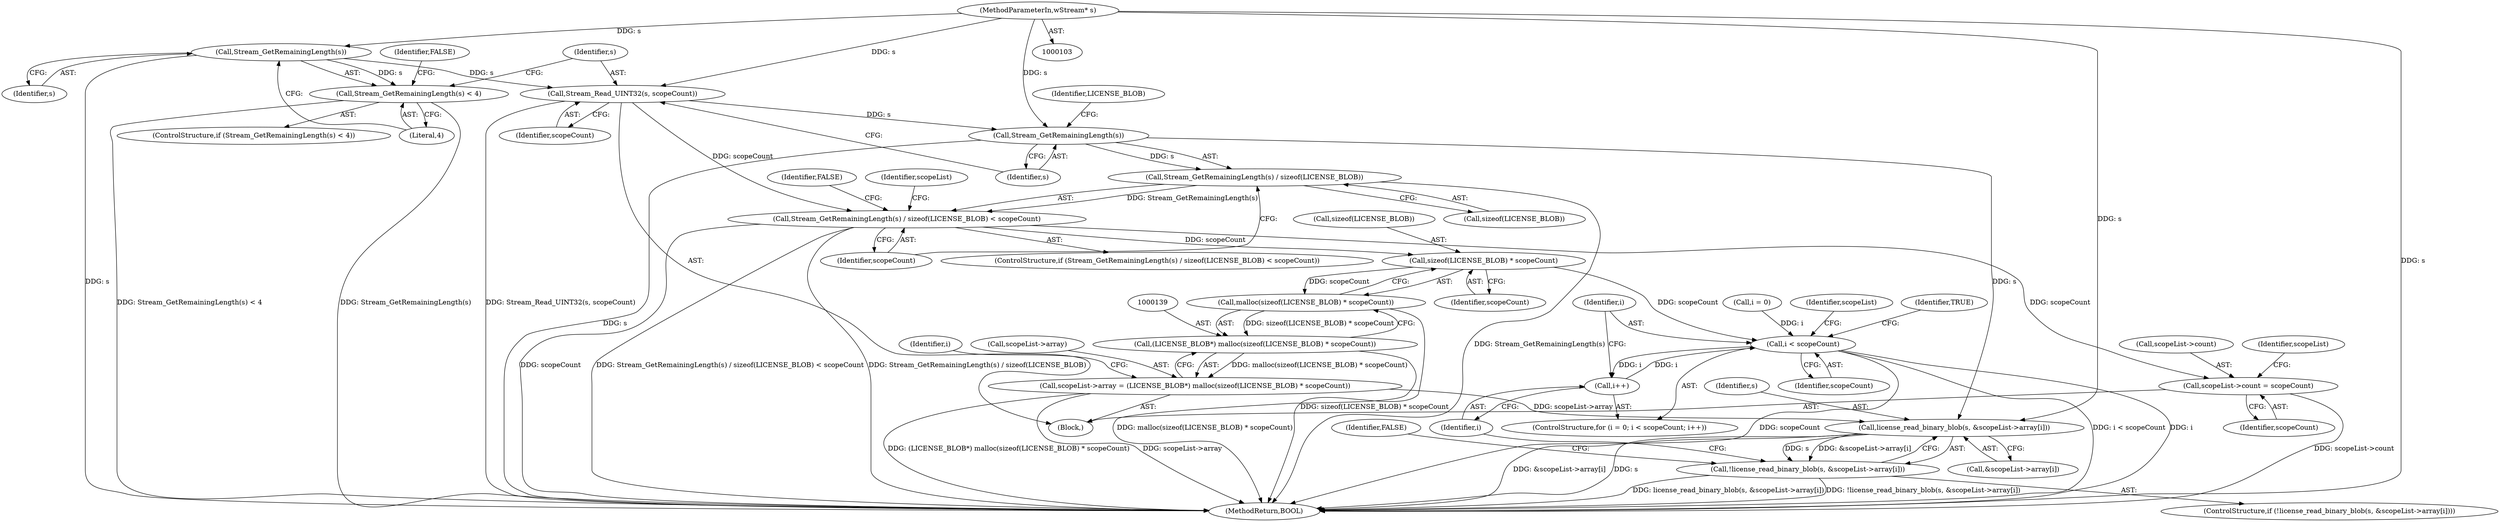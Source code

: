 digraph "0_FreeRDP_e2745807c4c3e0a590c0f69a9b655dc74ebaa03e@API" {
"1000111" [label="(Call,Stream_GetRemainingLength(s))"];
"1000104" [label="(MethodParameterIn,wStream* s)"];
"1000110" [label="(Call,Stream_GetRemainingLength(s) < 4)"];
"1000116" [label="(Call,Stream_Read_UINT32(s, scopeCount))"];
"1000122" [label="(Call,Stream_GetRemainingLength(s))"];
"1000121" [label="(Call,Stream_GetRemainingLength(s) / sizeof(LICENSE_BLOB))"];
"1000120" [label="(Call,Stream_GetRemainingLength(s) / sizeof(LICENSE_BLOB) < scopeCount)"];
"1000129" [label="(Call,scopeList->count = scopeCount)"];
"1000141" [label="(Call,sizeof(LICENSE_BLOB) * scopeCount)"];
"1000140" [label="(Call,malloc(sizeof(LICENSE_BLOB) * scopeCount))"];
"1000138" [label="(Call,(LICENSE_BLOB*) malloc(sizeof(LICENSE_BLOB) * scopeCount))"];
"1000134" [label="(Call,scopeList->array = (LICENSE_BLOB*) malloc(sizeof(LICENSE_BLOB) * scopeCount))"];
"1000166" [label="(Call,license_read_binary_blob(s, &scopeList->array[i]))"];
"1000165" [label="(Call,!license_read_binary_blob(s, &scopeList->array[i]))"];
"1000149" [label="(Call,i < scopeCount)"];
"1000152" [label="(Call,i++)"];
"1000125" [label="(Identifier,LICENSE_BLOB)"];
"1000164" [label="(ControlStructure,if (!license_read_binary_blob(s, &scopeList->array[i])))"];
"1000138" [label="(Call,(LICENSE_BLOB*) malloc(sizeof(LICENSE_BLOB) * scopeCount))"];
"1000165" [label="(Call,!license_read_binary_blob(s, &scopeList->array[i]))"];
"1000159" [label="(Identifier,scopeList)"];
"1000104" [label="(MethodParameterIn,wStream* s)"];
"1000149" [label="(Call,i < scopeCount)"];
"1000153" [label="(Identifier,i)"];
"1000141" [label="(Call,sizeof(LICENSE_BLOB) * scopeCount)"];
"1000175" [label="(Identifier,FALSE)"];
"1000177" [label="(Identifier,TRUE)"];
"1000122" [label="(Call,Stream_GetRemainingLength(s))"];
"1000123" [label="(Identifier,s)"];
"1000146" [label="(Call,i = 0)"];
"1000136" [label="(Identifier,scopeList)"];
"1000144" [label="(Identifier,scopeCount)"];
"1000150" [label="(Identifier,i)"];
"1000112" [label="(Identifier,s)"];
"1000145" [label="(ControlStructure,for (i = 0; i < scopeCount; i++))"];
"1000152" [label="(Call,i++)"];
"1000106" [label="(Block,)"];
"1000151" [label="(Identifier,scopeCount)"];
"1000129" [label="(Call,scopeList->count = scopeCount)"];
"1000167" [label="(Identifier,s)"];
"1000110" [label="(Call,Stream_GetRemainingLength(s) < 4)"];
"1000109" [label="(ControlStructure,if (Stream_GetRemainingLength(s) < 4))"];
"1000126" [label="(Identifier,scopeCount)"];
"1000124" [label="(Call,sizeof(LICENSE_BLOB))"];
"1000119" [label="(ControlStructure,if (Stream_GetRemainingLength(s) / sizeof(LICENSE_BLOB) < scopeCount))"];
"1000113" [label="(Literal,4)"];
"1000147" [label="(Identifier,i)"];
"1000178" [label="(MethodReturn,BOOL)"];
"1000117" [label="(Identifier,s)"];
"1000142" [label="(Call,sizeof(LICENSE_BLOB))"];
"1000120" [label="(Call,Stream_GetRemainingLength(s) / sizeof(LICENSE_BLOB) < scopeCount)"];
"1000130" [label="(Call,scopeList->count)"];
"1000140" [label="(Call,malloc(sizeof(LICENSE_BLOB) * scopeCount))"];
"1000134" [label="(Call,scopeList->array = (LICENSE_BLOB*) malloc(sizeof(LICENSE_BLOB) * scopeCount))"];
"1000121" [label="(Call,Stream_GetRemainingLength(s) / sizeof(LICENSE_BLOB))"];
"1000115" [label="(Identifier,FALSE)"];
"1000135" [label="(Call,scopeList->array)"];
"1000116" [label="(Call,Stream_Read_UINT32(s, scopeCount))"];
"1000133" [label="(Identifier,scopeCount)"];
"1000128" [label="(Identifier,FALSE)"];
"1000168" [label="(Call,&scopeList->array[i])"];
"1000111" [label="(Call,Stream_GetRemainingLength(s))"];
"1000166" [label="(Call,license_read_binary_blob(s, &scopeList->array[i]))"];
"1000118" [label="(Identifier,scopeCount)"];
"1000131" [label="(Identifier,scopeList)"];
"1000111" -> "1000110"  [label="AST: "];
"1000111" -> "1000112"  [label="CFG: "];
"1000112" -> "1000111"  [label="AST: "];
"1000113" -> "1000111"  [label="CFG: "];
"1000111" -> "1000178"  [label="DDG: s"];
"1000111" -> "1000110"  [label="DDG: s"];
"1000104" -> "1000111"  [label="DDG: s"];
"1000111" -> "1000116"  [label="DDG: s"];
"1000104" -> "1000103"  [label="AST: "];
"1000104" -> "1000178"  [label="DDG: s"];
"1000104" -> "1000116"  [label="DDG: s"];
"1000104" -> "1000122"  [label="DDG: s"];
"1000104" -> "1000166"  [label="DDG: s"];
"1000110" -> "1000109"  [label="AST: "];
"1000110" -> "1000113"  [label="CFG: "];
"1000113" -> "1000110"  [label="AST: "];
"1000115" -> "1000110"  [label="CFG: "];
"1000117" -> "1000110"  [label="CFG: "];
"1000110" -> "1000178"  [label="DDG: Stream_GetRemainingLength(s) < 4"];
"1000110" -> "1000178"  [label="DDG: Stream_GetRemainingLength(s)"];
"1000116" -> "1000106"  [label="AST: "];
"1000116" -> "1000118"  [label="CFG: "];
"1000117" -> "1000116"  [label="AST: "];
"1000118" -> "1000116"  [label="AST: "];
"1000123" -> "1000116"  [label="CFG: "];
"1000116" -> "1000178"  [label="DDG: Stream_Read_UINT32(s, scopeCount)"];
"1000116" -> "1000122"  [label="DDG: s"];
"1000116" -> "1000120"  [label="DDG: scopeCount"];
"1000122" -> "1000121"  [label="AST: "];
"1000122" -> "1000123"  [label="CFG: "];
"1000123" -> "1000122"  [label="AST: "];
"1000125" -> "1000122"  [label="CFG: "];
"1000122" -> "1000178"  [label="DDG: s"];
"1000122" -> "1000121"  [label="DDG: s"];
"1000122" -> "1000166"  [label="DDG: s"];
"1000121" -> "1000120"  [label="AST: "];
"1000121" -> "1000124"  [label="CFG: "];
"1000124" -> "1000121"  [label="AST: "];
"1000126" -> "1000121"  [label="CFG: "];
"1000121" -> "1000178"  [label="DDG: Stream_GetRemainingLength(s)"];
"1000121" -> "1000120"  [label="DDG: Stream_GetRemainingLength(s)"];
"1000120" -> "1000119"  [label="AST: "];
"1000120" -> "1000126"  [label="CFG: "];
"1000126" -> "1000120"  [label="AST: "];
"1000128" -> "1000120"  [label="CFG: "];
"1000131" -> "1000120"  [label="CFG: "];
"1000120" -> "1000178"  [label="DDG: Stream_GetRemainingLength(s) / sizeof(LICENSE_BLOB)"];
"1000120" -> "1000178"  [label="DDG: scopeCount"];
"1000120" -> "1000178"  [label="DDG: Stream_GetRemainingLength(s) / sizeof(LICENSE_BLOB) < scopeCount"];
"1000120" -> "1000129"  [label="DDG: scopeCount"];
"1000120" -> "1000141"  [label="DDG: scopeCount"];
"1000129" -> "1000106"  [label="AST: "];
"1000129" -> "1000133"  [label="CFG: "];
"1000130" -> "1000129"  [label="AST: "];
"1000133" -> "1000129"  [label="AST: "];
"1000136" -> "1000129"  [label="CFG: "];
"1000129" -> "1000178"  [label="DDG: scopeList->count"];
"1000141" -> "1000140"  [label="AST: "];
"1000141" -> "1000144"  [label="CFG: "];
"1000142" -> "1000141"  [label="AST: "];
"1000144" -> "1000141"  [label="AST: "];
"1000140" -> "1000141"  [label="CFG: "];
"1000141" -> "1000140"  [label="DDG: scopeCount"];
"1000141" -> "1000149"  [label="DDG: scopeCount"];
"1000140" -> "1000138"  [label="AST: "];
"1000138" -> "1000140"  [label="CFG: "];
"1000140" -> "1000178"  [label="DDG: sizeof(LICENSE_BLOB) * scopeCount"];
"1000140" -> "1000138"  [label="DDG: sizeof(LICENSE_BLOB) * scopeCount"];
"1000138" -> "1000134"  [label="AST: "];
"1000139" -> "1000138"  [label="AST: "];
"1000134" -> "1000138"  [label="CFG: "];
"1000138" -> "1000178"  [label="DDG: malloc(sizeof(LICENSE_BLOB) * scopeCount)"];
"1000138" -> "1000134"  [label="DDG: malloc(sizeof(LICENSE_BLOB) * scopeCount)"];
"1000134" -> "1000106"  [label="AST: "];
"1000135" -> "1000134"  [label="AST: "];
"1000147" -> "1000134"  [label="CFG: "];
"1000134" -> "1000178"  [label="DDG: scopeList->array"];
"1000134" -> "1000178"  [label="DDG: (LICENSE_BLOB*) malloc(sizeof(LICENSE_BLOB) * scopeCount)"];
"1000134" -> "1000166"  [label="DDG: scopeList->array"];
"1000166" -> "1000165"  [label="AST: "];
"1000166" -> "1000168"  [label="CFG: "];
"1000167" -> "1000166"  [label="AST: "];
"1000168" -> "1000166"  [label="AST: "];
"1000165" -> "1000166"  [label="CFG: "];
"1000166" -> "1000178"  [label="DDG: &scopeList->array[i]"];
"1000166" -> "1000178"  [label="DDG: s"];
"1000166" -> "1000165"  [label="DDG: s"];
"1000166" -> "1000165"  [label="DDG: &scopeList->array[i]"];
"1000165" -> "1000164"  [label="AST: "];
"1000175" -> "1000165"  [label="CFG: "];
"1000153" -> "1000165"  [label="CFG: "];
"1000165" -> "1000178"  [label="DDG: license_read_binary_blob(s, &scopeList->array[i])"];
"1000165" -> "1000178"  [label="DDG: !license_read_binary_blob(s, &scopeList->array[i])"];
"1000149" -> "1000145"  [label="AST: "];
"1000149" -> "1000151"  [label="CFG: "];
"1000150" -> "1000149"  [label="AST: "];
"1000151" -> "1000149"  [label="AST: "];
"1000159" -> "1000149"  [label="CFG: "];
"1000177" -> "1000149"  [label="CFG: "];
"1000149" -> "1000178"  [label="DDG: scopeCount"];
"1000149" -> "1000178"  [label="DDG: i < scopeCount"];
"1000149" -> "1000178"  [label="DDG: i"];
"1000152" -> "1000149"  [label="DDG: i"];
"1000146" -> "1000149"  [label="DDG: i"];
"1000149" -> "1000152"  [label="DDG: i"];
"1000152" -> "1000145"  [label="AST: "];
"1000152" -> "1000153"  [label="CFG: "];
"1000153" -> "1000152"  [label="AST: "];
"1000150" -> "1000152"  [label="CFG: "];
}
